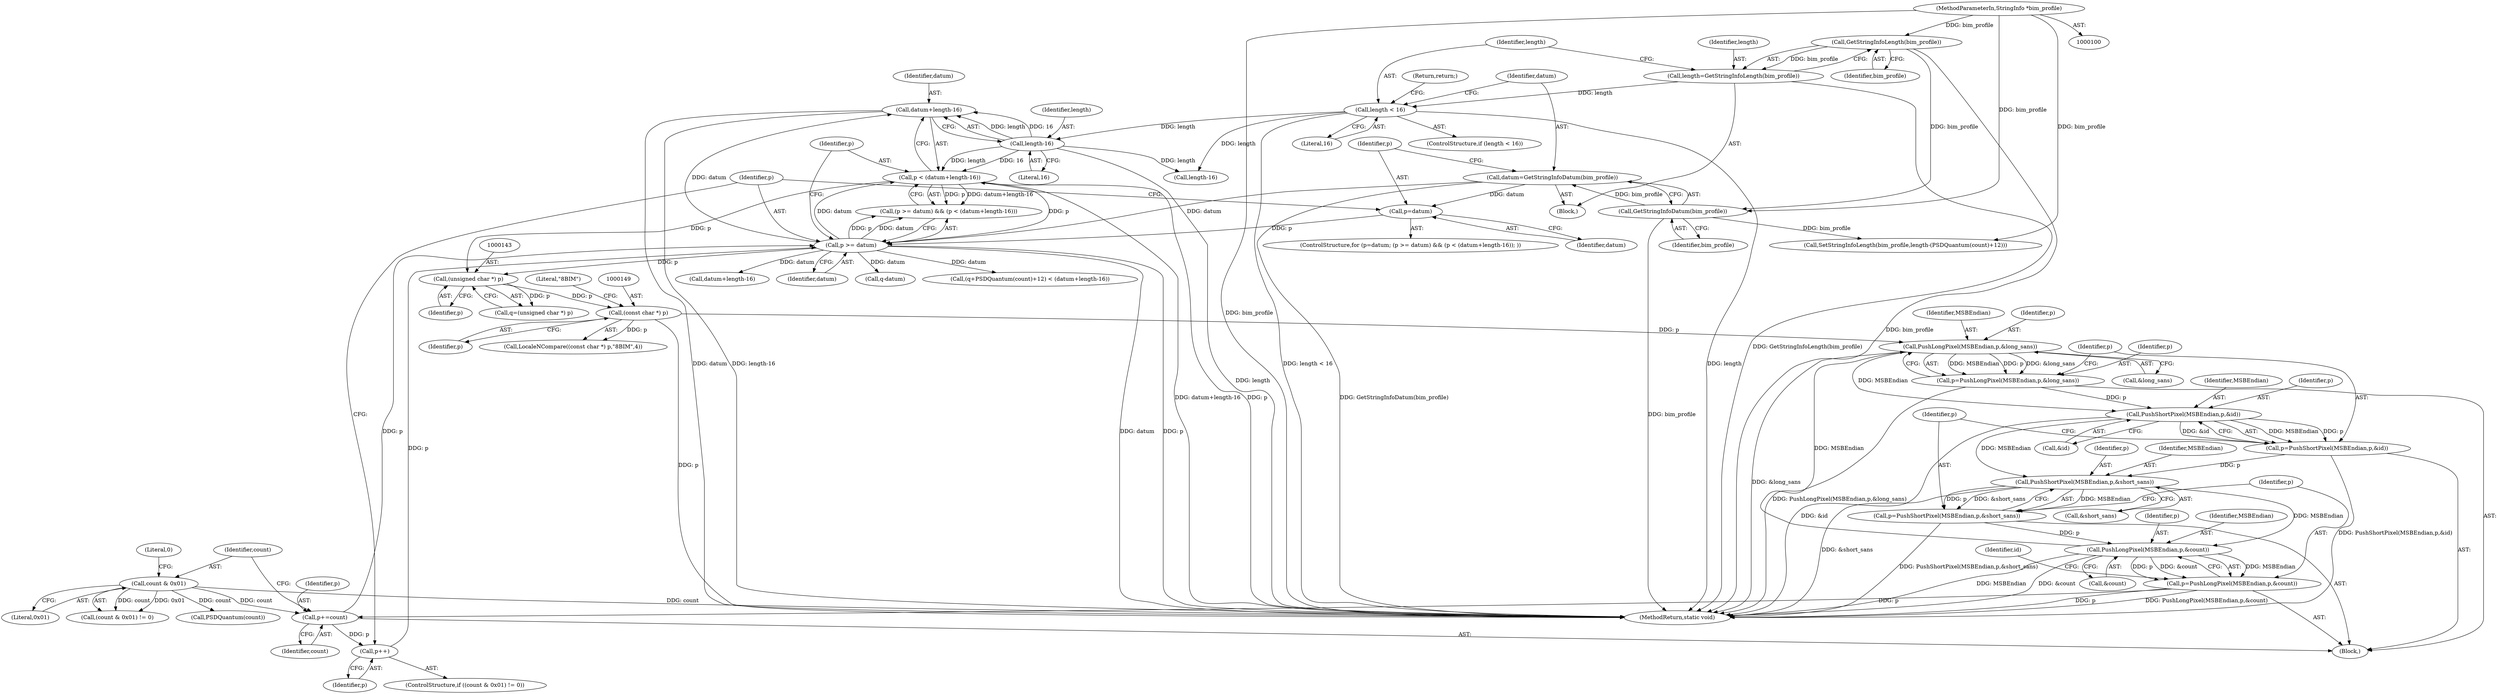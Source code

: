 digraph "0_ImageMagick_53c1dcd34bed85181b901bfce1a2322f85a59472@pointer" {
"1000133" [label="(Call,datum+length-16)"];
"1000128" [label="(Call,p >= datum)"];
"1000124" [label="(Call,p=datum)"];
"1000119" [label="(Call,datum=GetStringInfoDatum(bim_profile))"];
"1000121" [label="(Call,GetStringInfoDatum(bim_profile))"];
"1000112" [label="(Call,GetStringInfoLength(bim_profile))"];
"1000101" [label="(MethodParameterIn,StringInfo *bim_profile)"];
"1000231" [label="(Call,p+=count)"];
"1000236" [label="(Call,count & 0x01)"];
"1000176" [label="(Call,p=PushLongPixel(MSBEndian,p,&count))"];
"1000178" [label="(Call,PushLongPixel(MSBEndian,p,&count))"];
"1000171" [label="(Call,PushShortPixel(MSBEndian,p,&short_sans))"];
"1000164" [label="(Call,PushShortPixel(MSBEndian,p,&id))"];
"1000157" [label="(Call,PushLongPixel(MSBEndian,p,&long_sans))"];
"1000148" [label="(Call,(const char *) p)"];
"1000142" [label="(Call,(unsigned char *) p)"];
"1000131" [label="(Call,p < (datum+length-16))"];
"1000135" [label="(Call,length-16)"];
"1000115" [label="(Call,length < 16)"];
"1000110" [label="(Call,length=GetStringInfoLength(bim_profile))"];
"1000155" [label="(Call,p=PushLongPixel(MSBEndian,p,&long_sans))"];
"1000162" [label="(Call,p=PushShortPixel(MSBEndian,p,&id))"];
"1000169" [label="(Call,p=PushShortPixel(MSBEndian,p,&short_sans))"];
"1000240" [label="(Call,p++)"];
"1000242" [label="(MethodReturn,static void)"];
"1000171" [label="(Call,PushShortPixel(MSBEndian,p,&short_sans))"];
"1000241" [label="(Identifier,p)"];
"1000134" [label="(Identifier,datum)"];
"1000234" [label="(ControlStructure,if ((count & 0x01) != 0))"];
"1000119" [label="(Call,datum=GetStringInfoDatum(bim_profile))"];
"1000237" [label="(Identifier,count)"];
"1000126" [label="(Identifier,datum)"];
"1000148" [label="(Call,(const char *) p)"];
"1000135" [label="(Call,length-16)"];
"1000112" [label="(Call,GetStringInfoLength(bim_profile))"];
"1000167" [label="(Call,&id)"];
"1000127" [label="(Call,(p >= datum) && (p < (datum+length-16)))"];
"1000140" [label="(Call,q=(unsigned char *) p)"];
"1000198" [label="(Call,length-16)"];
"1000131" [label="(Call,p < (datum+length-16))"];
"1000125" [label="(Identifier,p)"];
"1000219" [label="(Call,q-datum)"];
"1000185" [label="(Identifier,id)"];
"1000236" [label="(Call,count & 0x01)"];
"1000155" [label="(Call,p=PushLongPixel(MSBEndian,p,&long_sans))"];
"1000172" [label="(Identifier,MSBEndian)"];
"1000174" [label="(Call,&short_sans)"];
"1000165" [label="(Identifier,MSBEndian)"];
"1000162" [label="(Call,p=PushShortPixel(MSBEndian,p,&id))"];
"1000239" [label="(Literal,0)"];
"1000170" [label="(Identifier,p)"];
"1000232" [label="(Identifier,p)"];
"1000166" [label="(Identifier,p)"];
"1000110" [label="(Call,length=GetStringInfoLength(bim_profile))"];
"1000163" [label="(Identifier,p)"];
"1000181" [label="(Call,&count)"];
"1000123" [label="(ControlStructure,for (p=datum; (p >= datum) && (p < (datum+length-16)); ))"];
"1000128" [label="(Call,p >= datum)"];
"1000179" [label="(Identifier,MSBEndian)"];
"1000113" [label="(Identifier,bim_profile)"];
"1000222" [label="(Call,SetStringInfoLength(bim_profile,length-(PSDQuantum(count)+12)))"];
"1000124" [label="(Call,p=datum)"];
"1000177" [label="(Identifier,p)"];
"1000144" [label="(Identifier,p)"];
"1000159" [label="(Identifier,p)"];
"1000173" [label="(Identifier,p)"];
"1000240" [label="(Call,p++)"];
"1000136" [label="(Identifier,length)"];
"1000176" [label="(Call,p=PushLongPixel(MSBEndian,p,&count))"];
"1000164" [label="(Call,PushShortPixel(MSBEndian,p,&id))"];
"1000121" [label="(Call,GetStringInfoDatum(bim_profile))"];
"1000158" [label="(Identifier,MSBEndian)"];
"1000147" [label="(Call,LocaleNCompare((const char *) p,\"8BIM\",4))"];
"1000114" [label="(ControlStructure,if (length < 16))"];
"1000193" [label="(Call,PSDQuantum(count))"];
"1000111" [label="(Identifier,length)"];
"1000189" [label="(Call,(q+PSDQuantum(count)+12) < (datum+length-16))"];
"1000233" [label="(Identifier,count)"];
"1000129" [label="(Identifier,p)"];
"1000238" [label="(Literal,0x01)"];
"1000157" [label="(Call,PushLongPixel(MSBEndian,p,&long_sans))"];
"1000138" [label="(Block,)"];
"1000118" [label="(Return,return;)"];
"1000169" [label="(Call,p=PushShortPixel(MSBEndian,p,&short_sans))"];
"1000137" [label="(Literal,16)"];
"1000178" [label="(Call,PushLongPixel(MSBEndian,p,&count))"];
"1000101" [label="(MethodParameterIn,StringInfo *bim_profile)"];
"1000132" [label="(Identifier,p)"];
"1000120" [label="(Identifier,datum)"];
"1000115" [label="(Call,length < 16)"];
"1000231" [label="(Call,p+=count)"];
"1000156" [label="(Identifier,p)"];
"1000102" [label="(Block,)"];
"1000235" [label="(Call,(count & 0x01) != 0)"];
"1000196" [label="(Call,datum+length-16)"];
"1000133" [label="(Call,datum+length-16)"];
"1000130" [label="(Identifier,datum)"];
"1000142" [label="(Call,(unsigned char *) p)"];
"1000160" [label="(Call,&long_sans)"];
"1000117" [label="(Literal,16)"];
"1000116" [label="(Identifier,length)"];
"1000180" [label="(Identifier,p)"];
"1000151" [label="(Literal,\"8BIM\")"];
"1000150" [label="(Identifier,p)"];
"1000122" [label="(Identifier,bim_profile)"];
"1000133" -> "1000131"  [label="AST: "];
"1000133" -> "1000135"  [label="CFG: "];
"1000134" -> "1000133"  [label="AST: "];
"1000135" -> "1000133"  [label="AST: "];
"1000131" -> "1000133"  [label="CFG: "];
"1000133" -> "1000242"  [label="DDG: datum"];
"1000133" -> "1000242"  [label="DDG: length-16"];
"1000128" -> "1000133"  [label="DDG: datum"];
"1000135" -> "1000133"  [label="DDG: length"];
"1000135" -> "1000133"  [label="DDG: 16"];
"1000128" -> "1000127"  [label="AST: "];
"1000128" -> "1000130"  [label="CFG: "];
"1000129" -> "1000128"  [label="AST: "];
"1000130" -> "1000128"  [label="AST: "];
"1000132" -> "1000128"  [label="CFG: "];
"1000127" -> "1000128"  [label="CFG: "];
"1000128" -> "1000242"  [label="DDG: datum"];
"1000128" -> "1000242"  [label="DDG: p"];
"1000128" -> "1000127"  [label="DDG: p"];
"1000128" -> "1000127"  [label="DDG: datum"];
"1000124" -> "1000128"  [label="DDG: p"];
"1000231" -> "1000128"  [label="DDG: p"];
"1000240" -> "1000128"  [label="DDG: p"];
"1000119" -> "1000128"  [label="DDG: datum"];
"1000128" -> "1000131"  [label="DDG: p"];
"1000128" -> "1000131"  [label="DDG: datum"];
"1000128" -> "1000142"  [label="DDG: p"];
"1000128" -> "1000189"  [label="DDG: datum"];
"1000128" -> "1000196"  [label="DDG: datum"];
"1000128" -> "1000219"  [label="DDG: datum"];
"1000124" -> "1000123"  [label="AST: "];
"1000124" -> "1000126"  [label="CFG: "];
"1000125" -> "1000124"  [label="AST: "];
"1000126" -> "1000124"  [label="AST: "];
"1000129" -> "1000124"  [label="CFG: "];
"1000119" -> "1000124"  [label="DDG: datum"];
"1000119" -> "1000102"  [label="AST: "];
"1000119" -> "1000121"  [label="CFG: "];
"1000120" -> "1000119"  [label="AST: "];
"1000121" -> "1000119"  [label="AST: "];
"1000125" -> "1000119"  [label="CFG: "];
"1000119" -> "1000242"  [label="DDG: GetStringInfoDatum(bim_profile)"];
"1000121" -> "1000119"  [label="DDG: bim_profile"];
"1000121" -> "1000122"  [label="CFG: "];
"1000122" -> "1000121"  [label="AST: "];
"1000121" -> "1000242"  [label="DDG: bim_profile"];
"1000112" -> "1000121"  [label="DDG: bim_profile"];
"1000101" -> "1000121"  [label="DDG: bim_profile"];
"1000121" -> "1000222"  [label="DDG: bim_profile"];
"1000112" -> "1000110"  [label="AST: "];
"1000112" -> "1000113"  [label="CFG: "];
"1000113" -> "1000112"  [label="AST: "];
"1000110" -> "1000112"  [label="CFG: "];
"1000112" -> "1000242"  [label="DDG: bim_profile"];
"1000112" -> "1000110"  [label="DDG: bim_profile"];
"1000101" -> "1000112"  [label="DDG: bim_profile"];
"1000101" -> "1000100"  [label="AST: "];
"1000101" -> "1000242"  [label="DDG: bim_profile"];
"1000101" -> "1000222"  [label="DDG: bim_profile"];
"1000231" -> "1000138"  [label="AST: "];
"1000231" -> "1000233"  [label="CFG: "];
"1000232" -> "1000231"  [label="AST: "];
"1000233" -> "1000231"  [label="AST: "];
"1000237" -> "1000231"  [label="CFG: "];
"1000236" -> "1000231"  [label="DDG: count"];
"1000176" -> "1000231"  [label="DDG: p"];
"1000231" -> "1000240"  [label="DDG: p"];
"1000236" -> "1000235"  [label="AST: "];
"1000236" -> "1000238"  [label="CFG: "];
"1000237" -> "1000236"  [label="AST: "];
"1000238" -> "1000236"  [label="AST: "];
"1000239" -> "1000236"  [label="CFG: "];
"1000236" -> "1000242"  [label="DDG: count"];
"1000236" -> "1000193"  [label="DDG: count"];
"1000236" -> "1000235"  [label="DDG: count"];
"1000236" -> "1000235"  [label="DDG: 0x01"];
"1000176" -> "1000138"  [label="AST: "];
"1000176" -> "1000178"  [label="CFG: "];
"1000177" -> "1000176"  [label="AST: "];
"1000178" -> "1000176"  [label="AST: "];
"1000185" -> "1000176"  [label="CFG: "];
"1000176" -> "1000242"  [label="DDG: PushLongPixel(MSBEndian,p,&count)"];
"1000176" -> "1000242"  [label="DDG: p"];
"1000178" -> "1000176"  [label="DDG: MSBEndian"];
"1000178" -> "1000176"  [label="DDG: p"];
"1000178" -> "1000176"  [label="DDG: &count"];
"1000178" -> "1000181"  [label="CFG: "];
"1000179" -> "1000178"  [label="AST: "];
"1000180" -> "1000178"  [label="AST: "];
"1000181" -> "1000178"  [label="AST: "];
"1000178" -> "1000242"  [label="DDG: MSBEndian"];
"1000178" -> "1000242"  [label="DDG: &count"];
"1000178" -> "1000157"  [label="DDG: MSBEndian"];
"1000171" -> "1000178"  [label="DDG: MSBEndian"];
"1000169" -> "1000178"  [label="DDG: p"];
"1000171" -> "1000169"  [label="AST: "];
"1000171" -> "1000174"  [label="CFG: "];
"1000172" -> "1000171"  [label="AST: "];
"1000173" -> "1000171"  [label="AST: "];
"1000174" -> "1000171"  [label="AST: "];
"1000169" -> "1000171"  [label="CFG: "];
"1000171" -> "1000242"  [label="DDG: &short_sans"];
"1000171" -> "1000169"  [label="DDG: MSBEndian"];
"1000171" -> "1000169"  [label="DDG: p"];
"1000171" -> "1000169"  [label="DDG: &short_sans"];
"1000164" -> "1000171"  [label="DDG: MSBEndian"];
"1000162" -> "1000171"  [label="DDG: p"];
"1000164" -> "1000162"  [label="AST: "];
"1000164" -> "1000167"  [label="CFG: "];
"1000165" -> "1000164"  [label="AST: "];
"1000166" -> "1000164"  [label="AST: "];
"1000167" -> "1000164"  [label="AST: "];
"1000162" -> "1000164"  [label="CFG: "];
"1000164" -> "1000242"  [label="DDG: &id"];
"1000164" -> "1000162"  [label="DDG: MSBEndian"];
"1000164" -> "1000162"  [label="DDG: p"];
"1000164" -> "1000162"  [label="DDG: &id"];
"1000157" -> "1000164"  [label="DDG: MSBEndian"];
"1000155" -> "1000164"  [label="DDG: p"];
"1000157" -> "1000155"  [label="AST: "];
"1000157" -> "1000160"  [label="CFG: "];
"1000158" -> "1000157"  [label="AST: "];
"1000159" -> "1000157"  [label="AST: "];
"1000160" -> "1000157"  [label="AST: "];
"1000155" -> "1000157"  [label="CFG: "];
"1000157" -> "1000242"  [label="DDG: &long_sans"];
"1000157" -> "1000155"  [label="DDG: MSBEndian"];
"1000157" -> "1000155"  [label="DDG: p"];
"1000157" -> "1000155"  [label="DDG: &long_sans"];
"1000148" -> "1000157"  [label="DDG: p"];
"1000148" -> "1000147"  [label="AST: "];
"1000148" -> "1000150"  [label="CFG: "];
"1000149" -> "1000148"  [label="AST: "];
"1000150" -> "1000148"  [label="AST: "];
"1000151" -> "1000148"  [label="CFG: "];
"1000148" -> "1000242"  [label="DDG: p"];
"1000148" -> "1000147"  [label="DDG: p"];
"1000142" -> "1000148"  [label="DDG: p"];
"1000142" -> "1000140"  [label="AST: "];
"1000142" -> "1000144"  [label="CFG: "];
"1000143" -> "1000142"  [label="AST: "];
"1000144" -> "1000142"  [label="AST: "];
"1000140" -> "1000142"  [label="CFG: "];
"1000142" -> "1000140"  [label="DDG: p"];
"1000131" -> "1000142"  [label="DDG: p"];
"1000131" -> "1000127"  [label="AST: "];
"1000132" -> "1000131"  [label="AST: "];
"1000127" -> "1000131"  [label="CFG: "];
"1000131" -> "1000242"  [label="DDG: p"];
"1000131" -> "1000242"  [label="DDG: datum+length-16"];
"1000131" -> "1000127"  [label="DDG: p"];
"1000131" -> "1000127"  [label="DDG: datum+length-16"];
"1000135" -> "1000131"  [label="DDG: length"];
"1000135" -> "1000131"  [label="DDG: 16"];
"1000135" -> "1000137"  [label="CFG: "];
"1000136" -> "1000135"  [label="AST: "];
"1000137" -> "1000135"  [label="AST: "];
"1000135" -> "1000242"  [label="DDG: length"];
"1000115" -> "1000135"  [label="DDG: length"];
"1000135" -> "1000198"  [label="DDG: length"];
"1000115" -> "1000114"  [label="AST: "];
"1000115" -> "1000117"  [label="CFG: "];
"1000116" -> "1000115"  [label="AST: "];
"1000117" -> "1000115"  [label="AST: "];
"1000118" -> "1000115"  [label="CFG: "];
"1000120" -> "1000115"  [label="CFG: "];
"1000115" -> "1000242"  [label="DDG: length < 16"];
"1000115" -> "1000242"  [label="DDG: length"];
"1000110" -> "1000115"  [label="DDG: length"];
"1000115" -> "1000198"  [label="DDG: length"];
"1000110" -> "1000102"  [label="AST: "];
"1000111" -> "1000110"  [label="AST: "];
"1000116" -> "1000110"  [label="CFG: "];
"1000110" -> "1000242"  [label="DDG: GetStringInfoLength(bim_profile)"];
"1000155" -> "1000138"  [label="AST: "];
"1000156" -> "1000155"  [label="AST: "];
"1000163" -> "1000155"  [label="CFG: "];
"1000155" -> "1000242"  [label="DDG: PushLongPixel(MSBEndian,p,&long_sans)"];
"1000162" -> "1000138"  [label="AST: "];
"1000163" -> "1000162"  [label="AST: "];
"1000170" -> "1000162"  [label="CFG: "];
"1000162" -> "1000242"  [label="DDG: PushShortPixel(MSBEndian,p,&id)"];
"1000169" -> "1000138"  [label="AST: "];
"1000170" -> "1000169"  [label="AST: "];
"1000177" -> "1000169"  [label="CFG: "];
"1000169" -> "1000242"  [label="DDG: PushShortPixel(MSBEndian,p,&short_sans)"];
"1000240" -> "1000234"  [label="AST: "];
"1000240" -> "1000241"  [label="CFG: "];
"1000241" -> "1000240"  [label="AST: "];
"1000129" -> "1000240"  [label="CFG: "];
}
